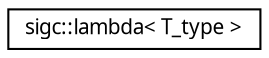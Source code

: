 digraph "Graphical Class Hierarchy"
{
  edge [fontname="Sans",fontsize="10",labelfontname="Sans",labelfontsize="10"];
  node [fontname="Sans",fontsize="10",shape=record];
  rankdir="LR";
  Node1 [label="sigc::lambda\< T_type \>",height=0.2,width=0.4,color="black", fillcolor="white", style="filled",URL="$structsigc_1_1lambda.html",tooltip="Lambda type."];
}
